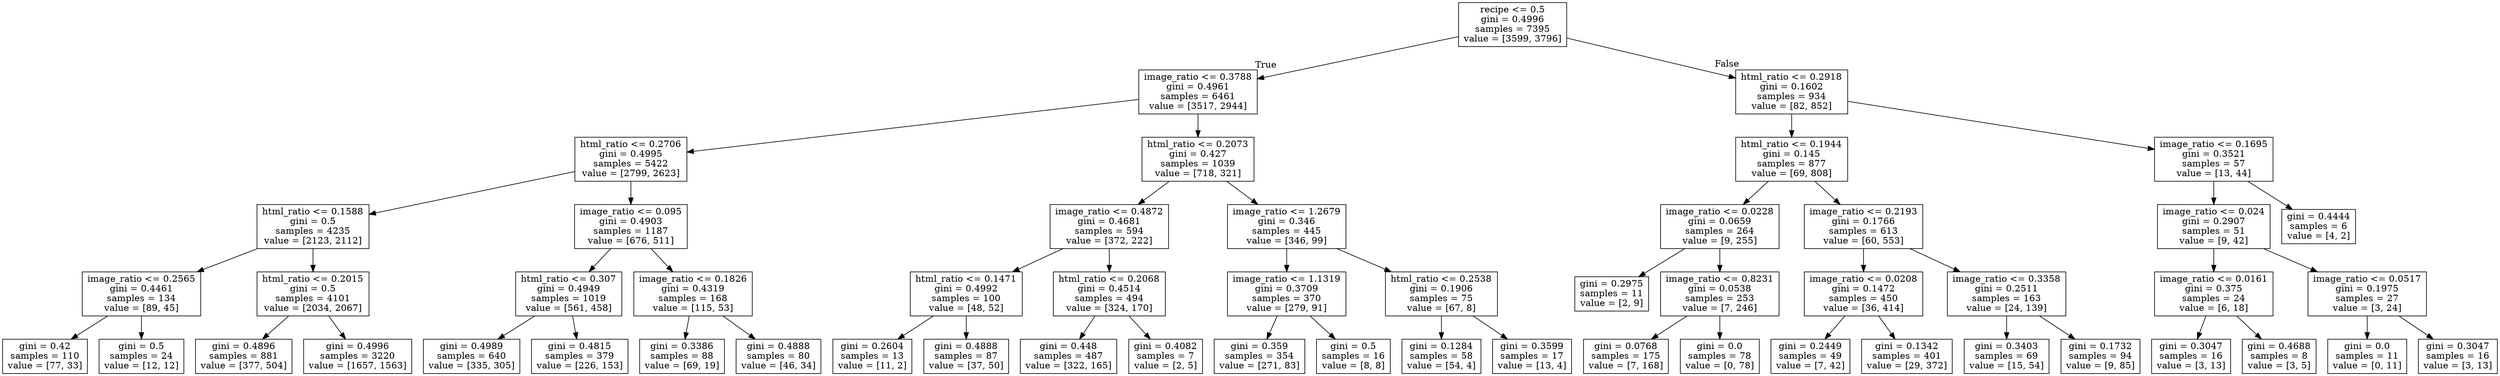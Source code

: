 digraph Tree {
node [shape=box] ;
0 [label="recipe <= 0.5\ngini = 0.4996\nsamples = 7395\nvalue = [3599, 3796]"] ;
1 [label="image_ratio <= 0.3788\ngini = 0.4961\nsamples = 6461\nvalue = [3517, 2944]"] ;
0 -> 1 [labeldistance=2.5, labelangle=45, headlabel="True"] ;
2 [label="html_ratio <= 0.2706\ngini = 0.4995\nsamples = 5422\nvalue = [2799, 2623]"] ;
1 -> 2 ;
3 [label="html_ratio <= 0.1588\ngini = 0.5\nsamples = 4235\nvalue = [2123, 2112]"] ;
2 -> 3 ;
4 [label="image_ratio <= 0.2565\ngini = 0.4461\nsamples = 134\nvalue = [89, 45]"] ;
3 -> 4 ;
5 [label="gini = 0.42\nsamples = 110\nvalue = [77, 33]"] ;
4 -> 5 ;
6 [label="gini = 0.5\nsamples = 24\nvalue = [12, 12]"] ;
4 -> 6 ;
7 [label="html_ratio <= 0.2015\ngini = 0.5\nsamples = 4101\nvalue = [2034, 2067]"] ;
3 -> 7 ;
8 [label="gini = 0.4896\nsamples = 881\nvalue = [377, 504]"] ;
7 -> 8 ;
9 [label="gini = 0.4996\nsamples = 3220\nvalue = [1657, 1563]"] ;
7 -> 9 ;
10 [label="image_ratio <= 0.095\ngini = 0.4903\nsamples = 1187\nvalue = [676, 511]"] ;
2 -> 10 ;
11 [label="html_ratio <= 0.307\ngini = 0.4949\nsamples = 1019\nvalue = [561, 458]"] ;
10 -> 11 ;
12 [label="gini = 0.4989\nsamples = 640\nvalue = [335, 305]"] ;
11 -> 12 ;
13 [label="gini = 0.4815\nsamples = 379\nvalue = [226, 153]"] ;
11 -> 13 ;
14 [label="image_ratio <= 0.1826\ngini = 0.4319\nsamples = 168\nvalue = [115, 53]"] ;
10 -> 14 ;
15 [label="gini = 0.3386\nsamples = 88\nvalue = [69, 19]"] ;
14 -> 15 ;
16 [label="gini = 0.4888\nsamples = 80\nvalue = [46, 34]"] ;
14 -> 16 ;
17 [label="html_ratio <= 0.2073\ngini = 0.427\nsamples = 1039\nvalue = [718, 321]"] ;
1 -> 17 ;
18 [label="image_ratio <= 0.4872\ngini = 0.4681\nsamples = 594\nvalue = [372, 222]"] ;
17 -> 18 ;
19 [label="html_ratio <= 0.1471\ngini = 0.4992\nsamples = 100\nvalue = [48, 52]"] ;
18 -> 19 ;
20 [label="gini = 0.2604\nsamples = 13\nvalue = [11, 2]"] ;
19 -> 20 ;
21 [label="gini = 0.4888\nsamples = 87\nvalue = [37, 50]"] ;
19 -> 21 ;
22 [label="html_ratio <= 0.2068\ngini = 0.4514\nsamples = 494\nvalue = [324, 170]"] ;
18 -> 22 ;
23 [label="gini = 0.448\nsamples = 487\nvalue = [322, 165]"] ;
22 -> 23 ;
24 [label="gini = 0.4082\nsamples = 7\nvalue = [2, 5]"] ;
22 -> 24 ;
25 [label="image_ratio <= 1.2679\ngini = 0.346\nsamples = 445\nvalue = [346, 99]"] ;
17 -> 25 ;
26 [label="image_ratio <= 1.1319\ngini = 0.3709\nsamples = 370\nvalue = [279, 91]"] ;
25 -> 26 ;
27 [label="gini = 0.359\nsamples = 354\nvalue = [271, 83]"] ;
26 -> 27 ;
28 [label="gini = 0.5\nsamples = 16\nvalue = [8, 8]"] ;
26 -> 28 ;
29 [label="html_ratio <= 0.2538\ngini = 0.1906\nsamples = 75\nvalue = [67, 8]"] ;
25 -> 29 ;
30 [label="gini = 0.1284\nsamples = 58\nvalue = [54, 4]"] ;
29 -> 30 ;
31 [label="gini = 0.3599\nsamples = 17\nvalue = [13, 4]"] ;
29 -> 31 ;
32 [label="html_ratio <= 0.2918\ngini = 0.1602\nsamples = 934\nvalue = [82, 852]"] ;
0 -> 32 [labeldistance=2.5, labelangle=-45, headlabel="False"] ;
33 [label="html_ratio <= 0.1944\ngini = 0.145\nsamples = 877\nvalue = [69, 808]"] ;
32 -> 33 ;
34 [label="image_ratio <= 0.0228\ngini = 0.0659\nsamples = 264\nvalue = [9, 255]"] ;
33 -> 34 ;
35 [label="gini = 0.2975\nsamples = 11\nvalue = [2, 9]"] ;
34 -> 35 ;
36 [label="image_ratio <= 0.8231\ngini = 0.0538\nsamples = 253\nvalue = [7, 246]"] ;
34 -> 36 ;
37 [label="gini = 0.0768\nsamples = 175\nvalue = [7, 168]"] ;
36 -> 37 ;
38 [label="gini = 0.0\nsamples = 78\nvalue = [0, 78]"] ;
36 -> 38 ;
39 [label="image_ratio <= 0.2193\ngini = 0.1766\nsamples = 613\nvalue = [60, 553]"] ;
33 -> 39 ;
40 [label="image_ratio <= 0.0208\ngini = 0.1472\nsamples = 450\nvalue = [36, 414]"] ;
39 -> 40 ;
41 [label="gini = 0.2449\nsamples = 49\nvalue = [7, 42]"] ;
40 -> 41 ;
42 [label="gini = 0.1342\nsamples = 401\nvalue = [29, 372]"] ;
40 -> 42 ;
43 [label="image_ratio <= 0.3358\ngini = 0.2511\nsamples = 163\nvalue = [24, 139]"] ;
39 -> 43 ;
44 [label="gini = 0.3403\nsamples = 69\nvalue = [15, 54]"] ;
43 -> 44 ;
45 [label="gini = 0.1732\nsamples = 94\nvalue = [9, 85]"] ;
43 -> 45 ;
46 [label="image_ratio <= 0.1695\ngini = 0.3521\nsamples = 57\nvalue = [13, 44]"] ;
32 -> 46 ;
47 [label="image_ratio <= 0.024\ngini = 0.2907\nsamples = 51\nvalue = [9, 42]"] ;
46 -> 47 ;
48 [label="image_ratio <= 0.0161\ngini = 0.375\nsamples = 24\nvalue = [6, 18]"] ;
47 -> 48 ;
49 [label="gini = 0.3047\nsamples = 16\nvalue = [3, 13]"] ;
48 -> 49 ;
50 [label="gini = 0.4688\nsamples = 8\nvalue = [3, 5]"] ;
48 -> 50 ;
51 [label="image_ratio <= 0.0517\ngini = 0.1975\nsamples = 27\nvalue = [3, 24]"] ;
47 -> 51 ;
52 [label="gini = 0.0\nsamples = 11\nvalue = [0, 11]"] ;
51 -> 52 ;
53 [label="gini = 0.3047\nsamples = 16\nvalue = [3, 13]"] ;
51 -> 53 ;
54 [label="gini = 0.4444\nsamples = 6\nvalue = [4, 2]"] ;
46 -> 54 ;
}